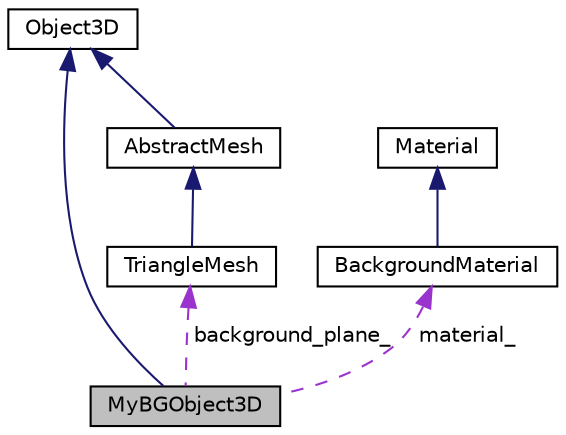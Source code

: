 digraph "MyBGObject3D"
{
  edge [fontname="Helvetica",fontsize="10",labelfontname="Helvetica",labelfontsize="10"];
  node [fontname="Helvetica",fontsize="10",shape=record];
  Node1 [label="MyBGObject3D",height=0.2,width=0.4,color="black", fillcolor="grey75", style="filled" fontcolor="black"];
  Node2 -> Node1 [dir="back",color="midnightblue",fontsize="10",style="solid",fontname="Helvetica"];
  Node2 [label="Object3D",height=0.2,width=0.4,color="black", fillcolor="white", style="filled",URL="$class_object3_d.html",tooltip="An object positioned in 3D space. "];
  Node3 -> Node1 [dir="back",color="darkorchid3",fontsize="10",style="dashed",label=" material_" ,fontname="Helvetica"];
  Node3 [label="BackgroundMaterial",height=0.2,width=0.4,color="black", fillcolor="white", style="filled",URL="$class_background_material.html",tooltip="Every Mesh has a material which specifies parameters for shading. "];
  Node4 -> Node3 [dir="back",color="midnightblue",fontsize="10",style="solid",fontname="Helvetica"];
  Node4 [label="Material",height=0.2,width=0.4,color="black", fillcolor="white", style="filled",URL="$class_material.html",tooltip="Every Mesh has a material which specifies parameters for shading. "];
  Node5 -> Node1 [dir="back",color="darkorchid3",fontsize="10",style="dashed",label=" background_plane_" ,fontname="Helvetica"];
  Node5 [label="TriangleMesh",height=0.2,width=0.4,color="black", fillcolor="white", style="filled",URL="$class_triangle_mesh.html",tooltip="This class extends AbstractMesh and renders triangles. "];
  Node6 -> Node5 [dir="back",color="midnightblue",fontsize="10",style="solid",fontname="Helvetica"];
  Node6 [label="AbstractMesh",height=0.2,width=0.4,color="black", fillcolor="white", style="filled",URL="$class_abstract_mesh.html",tooltip="This class serves as a base for the mesh classes. "];
  Node2 -> Node6 [dir="back",color="midnightblue",fontsize="10",style="solid",fontname="Helvetica"];
}
